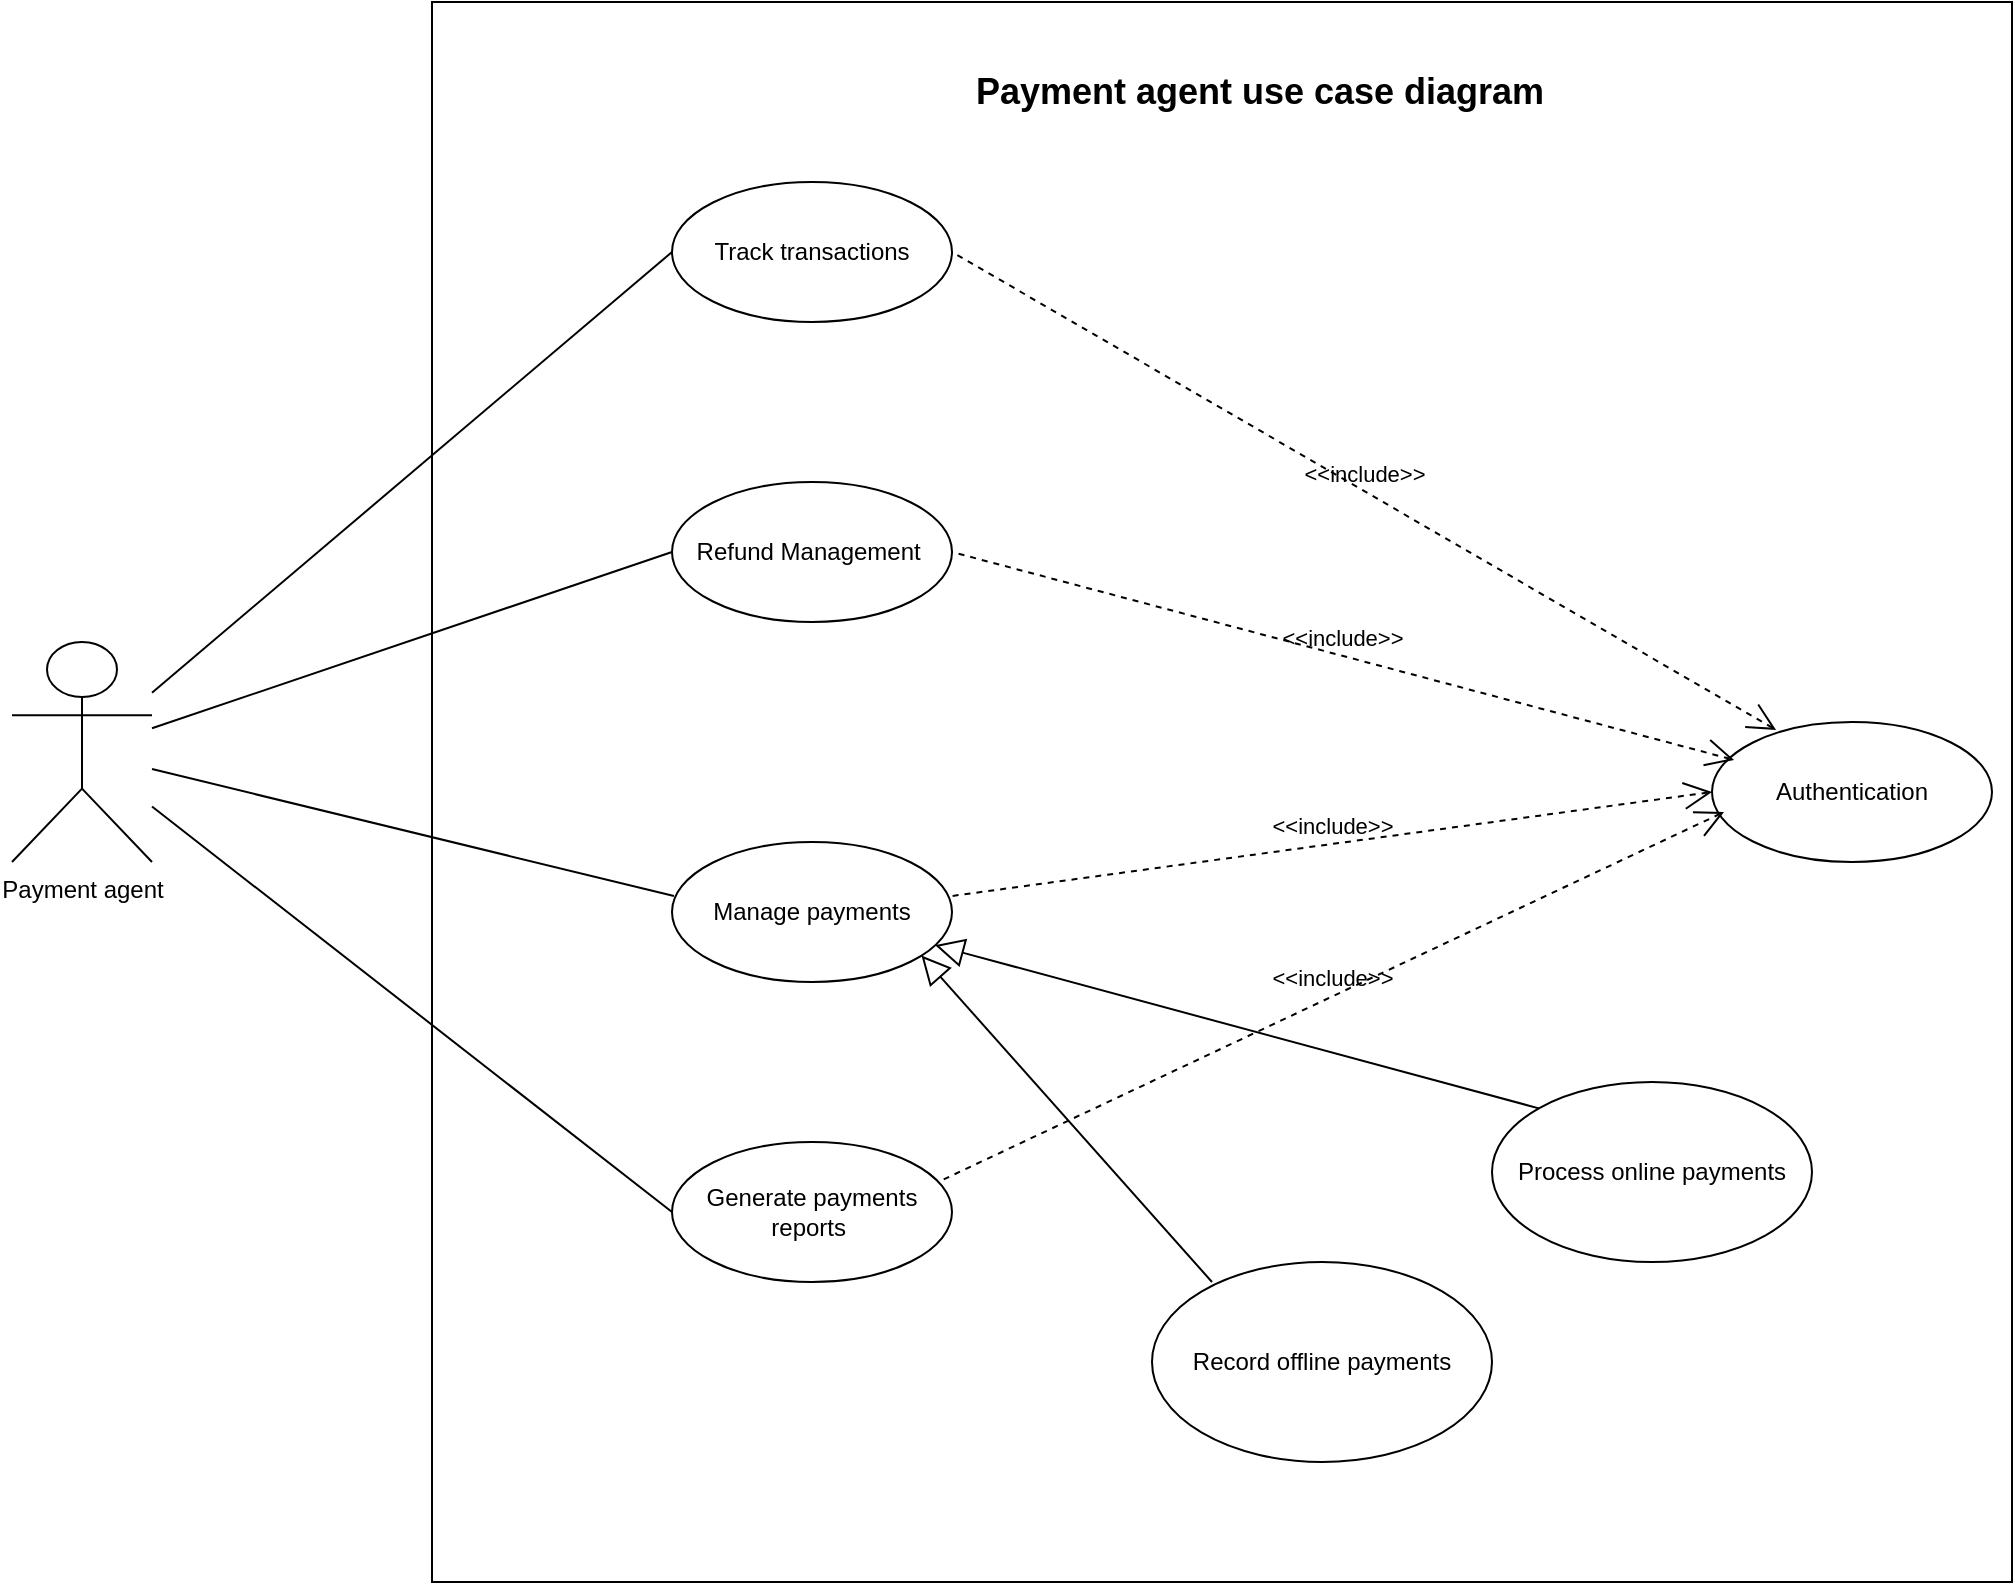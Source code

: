 <mxfile>
    <diagram name="Page-1" id="njHVjZHX3ImE8OwHonOa">
        <mxGraphModel dx="1242" dy="306" grid="1" gridSize="10" guides="1" tooltips="1" connect="1" arrows="1" fold="1" page="1" pageScale="1" pageWidth="850" pageHeight="1100" math="0" shadow="0">
            <root>
                <mxCell id="0"/>
                <mxCell id="1" parent="0"/>
                <mxCell id="2crV6PcJX_3TqPdOURPo-1" value="" style="whiteSpace=wrap;html=1;aspect=fixed;fontSize=13;" parent="1" vertex="1">
                    <mxGeometry x="120" y="40" width="790" height="790" as="geometry"/>
                </mxCell>
                <mxCell id="2crV6PcJX_3TqPdOURPo-2" value="Payment agent" style="shape=umlActor;html=1;verticalLabelPosition=bottom;verticalAlign=top;align=center;" parent="1" vertex="1">
                    <mxGeometry x="-90" y="360" width="70" height="110" as="geometry"/>
                </mxCell>
                <mxCell id="2crV6PcJX_3TqPdOURPo-3" value="&lt;font style=&quot;font-size: 18px;&quot;&gt;&lt;b&gt;Payment agent use case diagram&lt;/b&gt;&lt;/font&gt;" style="text;html=1;align=center;verticalAlign=middle;whiteSpace=wrap;rounded=0;" parent="1" vertex="1">
                    <mxGeometry x="380" y="50" width="307.5" height="70" as="geometry"/>
                </mxCell>
                <mxCell id="2crV6PcJX_3TqPdOURPo-5" value="Authentication" style="ellipse;whiteSpace=wrap;html=1;" parent="1" vertex="1">
                    <mxGeometry x="760" y="400" width="140" height="70" as="geometry"/>
                </mxCell>
                <mxCell id="2crV6PcJX_3TqPdOURPo-6" value="Track transactions" style="ellipse;whiteSpace=wrap;html=1;" parent="1" vertex="1">
                    <mxGeometry x="240" y="130" width="140" height="70" as="geometry"/>
                </mxCell>
                <mxCell id="2crV6PcJX_3TqPdOURPo-7" value="Refund Management&lt;span style=&quot;background-color: transparent; color: light-dark(rgb(0, 0, 0), rgb(255, 255, 255));&quot;&gt;&amp;nbsp;&lt;/span&gt;" style="ellipse;whiteSpace=wrap;html=1;" parent="1" vertex="1">
                    <mxGeometry x="240" y="280" width="140" height="70" as="geometry"/>
                </mxCell>
                <mxCell id="2crV6PcJX_3TqPdOURPo-8" value="Manage payments" style="ellipse;whiteSpace=wrap;html=1;" parent="1" vertex="1">
                    <mxGeometry x="240" y="460" width="140" height="70" as="geometry"/>
                </mxCell>
                <mxCell id="2crV6PcJX_3TqPdOURPo-9" value="Generate payments reports&amp;nbsp;" style="ellipse;whiteSpace=wrap;html=1;" parent="1" vertex="1">
                    <mxGeometry x="240" y="610" width="140" height="70" as="geometry"/>
                </mxCell>
                <mxCell id="2crV6PcJX_3TqPdOURPo-10" value="Process online payments" style="ellipse;whiteSpace=wrap;html=1;" parent="1" vertex="1">
                    <mxGeometry x="650" y="580" width="160" height="90" as="geometry"/>
                </mxCell>
                <mxCell id="2crV6PcJX_3TqPdOURPo-11" value="Record offline payments" style="ellipse;whiteSpace=wrap;html=1;" parent="1" vertex="1">
                    <mxGeometry x="480" y="670" width="170" height="100" as="geometry"/>
                </mxCell>
                <mxCell id="2crV6PcJX_3TqPdOURPo-12" value="" style="edgeStyle=none;html=1;endArrow=block;endFill=0;endSize=12;verticalAlign=bottom;rounded=0;entryX=0.891;entryY=0.811;entryDx=0;entryDy=0;entryPerimeter=0;" parent="1" target="2crV6PcJX_3TqPdOURPo-8" edge="1">
                    <mxGeometry width="160" relative="1" as="geometry">
                        <mxPoint x="510" y="680" as="sourcePoint"/>
                        <mxPoint x="570" y="490" as="targetPoint"/>
                    </mxGeometry>
                </mxCell>
                <mxCell id="2crV6PcJX_3TqPdOURPo-13" value="" style="edgeStyle=none;html=1;endArrow=block;endFill=0;endSize=12;verticalAlign=bottom;rounded=0;exitX=0;exitY=0;exitDx=0;exitDy=0;" parent="1" source="2crV6PcJX_3TqPdOURPo-10" target="2crV6PcJX_3TqPdOURPo-8" edge="1">
                    <mxGeometry width="160" relative="1" as="geometry">
                        <mxPoint x="665" y="604" as="sourcePoint"/>
                        <mxPoint x="620" y="620" as="targetPoint"/>
                    </mxGeometry>
                </mxCell>
                <mxCell id="2crV6PcJX_3TqPdOURPo-14" value="&amp;lt;&amp;lt;include&amp;gt;&amp;gt;" style="edgeStyle=none;html=1;startArrow=open;endArrow=none;startSize=12;verticalAlign=bottom;dashed=1;labelBackgroundColor=none;rounded=0;exitX=0;exitY=0.5;exitDx=0;exitDy=0;" parent="1" source="2crV6PcJX_3TqPdOURPo-5" edge="1">
                    <mxGeometry width="160" relative="1" as="geometry">
                        <mxPoint x="470" y="490" as="sourcePoint"/>
                        <mxPoint x="380" y="487" as="targetPoint"/>
                    </mxGeometry>
                </mxCell>
                <mxCell id="2crV6PcJX_3TqPdOURPo-15" value="&amp;lt;&amp;lt;include&amp;gt;&amp;gt;" style="edgeStyle=none;html=1;startArrow=open;endArrow=none;startSize=12;verticalAlign=bottom;dashed=1;labelBackgroundColor=none;rounded=0;entryX=1;entryY=0.5;entryDx=0;entryDy=0;exitX=0.079;exitY=0.271;exitDx=0;exitDy=0;exitPerimeter=0;" parent="1" source="2crV6PcJX_3TqPdOURPo-5" target="2crV6PcJX_3TqPdOURPo-7" edge="1">
                    <mxGeometry width="160" relative="1" as="geometry">
                        <mxPoint x="430" y="330" as="sourcePoint"/>
                        <mxPoint x="800" y="310" as="targetPoint"/>
                    </mxGeometry>
                </mxCell>
                <mxCell id="2crV6PcJX_3TqPdOURPo-16" value="&amp;lt;&amp;lt;include&amp;gt;&amp;gt;" style="edgeStyle=none;html=1;startArrow=open;endArrow=none;startSize=12;verticalAlign=bottom;dashed=1;labelBackgroundColor=none;rounded=0;entryX=0.95;entryY=0.286;entryDx=0;entryDy=0;entryPerimeter=0;exitX=0.043;exitY=0.643;exitDx=0;exitDy=0;exitPerimeter=0;" parent="1" source="2crV6PcJX_3TqPdOURPo-5" target="2crV6PcJX_3TqPdOURPo-9" edge="1">
                    <mxGeometry width="160" relative="1" as="geometry">
                        <mxPoint x="500" y="580" as="sourcePoint"/>
                        <mxPoint x="750" y="520" as="targetPoint"/>
                    </mxGeometry>
                </mxCell>
                <mxCell id="2crV6PcJX_3TqPdOURPo-17" value="&amp;lt;&amp;lt;include&amp;gt;&amp;gt;" style="edgeStyle=none;html=1;startArrow=open;endArrow=none;startSize=12;verticalAlign=bottom;dashed=1;labelBackgroundColor=none;rounded=0;entryX=1;entryY=0.5;entryDx=0;entryDy=0;exitX=0.229;exitY=0.057;exitDx=0;exitDy=0;exitPerimeter=0;" parent="1" source="2crV6PcJX_3TqPdOURPo-5" target="2crV6PcJX_3TqPdOURPo-6" edge="1">
                    <mxGeometry width="160" relative="1" as="geometry">
                        <mxPoint x="450" y="200" as="sourcePoint"/>
                        <mxPoint x="840" y="300" as="targetPoint"/>
                    </mxGeometry>
                </mxCell>
                <mxCell id="2crV6PcJX_3TqPdOURPo-18" value="" style="edgeStyle=none;html=1;endArrow=none;verticalAlign=bottom;rounded=0;entryX=0;entryY=0.5;entryDx=0;entryDy=0;" parent="1" source="2crV6PcJX_3TqPdOURPo-2" target="2crV6PcJX_3TqPdOURPo-6" edge="1">
                    <mxGeometry width="160" relative="1" as="geometry">
                        <mxPoint x="-20" y="420" as="sourcePoint"/>
                        <mxPoint x="140" y="420" as="targetPoint"/>
                    </mxGeometry>
                </mxCell>
                <mxCell id="2crV6PcJX_3TqPdOURPo-19" value="" style="edgeStyle=none;html=1;endArrow=none;verticalAlign=bottom;rounded=0;entryX=0;entryY=0.5;entryDx=0;entryDy=0;" parent="1" source="2crV6PcJX_3TqPdOURPo-2" target="2crV6PcJX_3TqPdOURPo-7" edge="1">
                    <mxGeometry width="160" relative="1" as="geometry">
                        <mxPoint x="-20" y="420" as="sourcePoint"/>
                        <mxPoint x="140" y="420" as="targetPoint"/>
                    </mxGeometry>
                </mxCell>
                <mxCell id="2crV6PcJX_3TqPdOURPo-20" value="" style="edgeStyle=none;html=1;endArrow=none;verticalAlign=bottom;rounded=0;entryX=0.007;entryY=0.386;entryDx=0;entryDy=0;entryPerimeter=0;" parent="1" source="2crV6PcJX_3TqPdOURPo-2" target="2crV6PcJX_3TqPdOURPo-8" edge="1">
                    <mxGeometry width="160" relative="1" as="geometry">
                        <mxPoint x="30" y="470" as="sourcePoint"/>
                        <mxPoint x="190" y="470" as="targetPoint"/>
                    </mxGeometry>
                </mxCell>
                <mxCell id="2crV6PcJX_3TqPdOURPo-21" value="" style="edgeStyle=none;html=1;endArrow=none;verticalAlign=bottom;rounded=0;entryX=0;entryY=0.5;entryDx=0;entryDy=0;" parent="1" source="2crV6PcJX_3TqPdOURPo-2" target="2crV6PcJX_3TqPdOURPo-9" edge="1">
                    <mxGeometry width="160" relative="1" as="geometry">
                        <mxPoint x="90" y="540" as="sourcePoint"/>
                        <mxPoint x="250" y="540" as="targetPoint"/>
                    </mxGeometry>
                </mxCell>
            </root>
        </mxGraphModel>
    </diagram>
</mxfile>